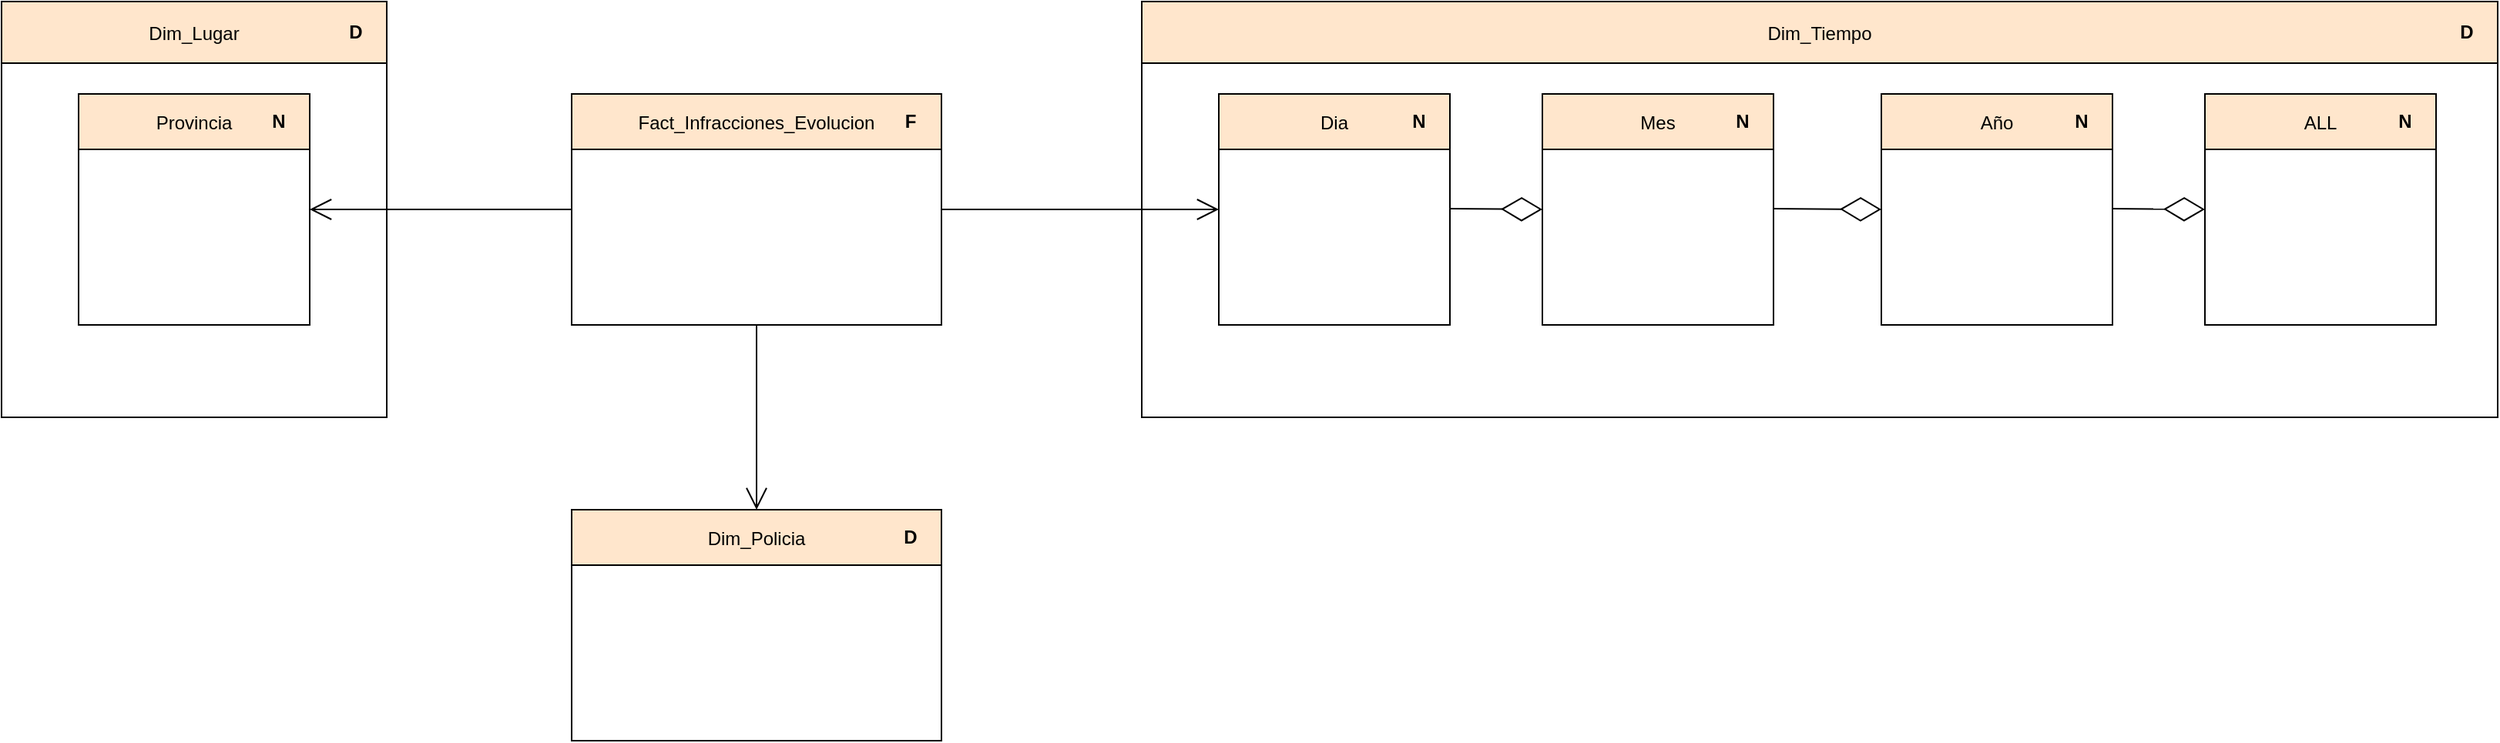 <mxfile version="14.5.8" type="device" pages="2"><diagram id="H6MYI0yBxrMWSZb5h5Yo" name="Page-1"><mxGraphModel dx="2858" dy="1189" grid="1" gridSize="10" guides="1" tooltips="1" connect="1" arrows="1" fold="1" page="1" pageScale="1" pageWidth="827" pageHeight="1169" math="0" shadow="0"><root><mxCell id="0"/><mxCell id="1" parent="0"/><mxCell id="MbLJfP6k3wmLxdEg1Fj_-20" value="" style="rounded=0;whiteSpace=wrap;html=1;" parent="1" vertex="1"><mxGeometry x="350" y="390" width="240" height="150" as="geometry"/></mxCell><mxCell id="MbLJfP6k3wmLxdEg1Fj_-22" value="Fact_Infracciones_Evolucion" style="text;align=center;fontStyle=0;verticalAlign=middle;spacingLeft=3;spacingRight=3;rotatable=0;points=[[0,0.5],[1,0.5]];portConstraint=eastwest;fillColor=#ffe6cc;strokeColor=#000000;" parent="1" vertex="1"><mxGeometry x="350" y="390" width="240" height="36" as="geometry"/></mxCell><mxCell id="MbLJfP6k3wmLxdEg1Fj_-24" value="F" style="text;html=1;strokeColor=none;fillColor=none;align=center;verticalAlign=middle;whiteSpace=wrap;rounded=0;fontStyle=1" parent="1" vertex="1"><mxGeometry x="550" y="398" width="40" height="20" as="geometry"/></mxCell><mxCell id="MbLJfP6k3wmLxdEg1Fj_-26" value="" style="rounded=0;whiteSpace=wrap;html=1;" parent="1" vertex="1"><mxGeometry x="720" y="330" width="880" height="270" as="geometry"/></mxCell><mxCell id="MbLJfP6k3wmLxdEg1Fj_-27" value="Dim_Tiempo" style="text;align=center;fontStyle=0;verticalAlign=middle;spacingLeft=3;spacingRight=3;rotatable=0;points=[[0,0.5],[1,0.5]];portConstraint=eastwest;labelBorderColor=none;fillColor=#ffe6cc;strokeColor=#000000;" parent="1" vertex="1"><mxGeometry x="720" y="330" width="880" height="40" as="geometry"/></mxCell><mxCell id="MbLJfP6k3wmLxdEg1Fj_-29" value="D" style="text;html=1;strokeColor=none;fillColor=none;align=center;verticalAlign=middle;whiteSpace=wrap;rounded=0;fontStyle=1" parent="1" vertex="1"><mxGeometry x="1560" y="340" width="40" height="20" as="geometry"/></mxCell><mxCell id="MbLJfP6k3wmLxdEg1Fj_-32" value="" style="rounded=0;whiteSpace=wrap;html=1;" parent="1" vertex="1"><mxGeometry x="770" y="390" width="150" height="150" as="geometry"/></mxCell><mxCell id="MbLJfP6k3wmLxdEg1Fj_-33" value="Dia" style="text;align=center;fontStyle=0;verticalAlign=middle;spacingLeft=3;spacingRight=3;rotatable=0;points=[[0,0.5],[1,0.5]];portConstraint=eastwest;fillColor=#ffe6cc;strokeColor=#000000;" parent="1" vertex="1"><mxGeometry x="770" y="390" width="150" height="36" as="geometry"/></mxCell><mxCell id="MbLJfP6k3wmLxdEg1Fj_-34" value="N" style="text;html=1;strokeColor=none;fillColor=none;align=center;verticalAlign=middle;whiteSpace=wrap;rounded=0;fontStyle=1" parent="1" vertex="1"><mxGeometry x="880" y="398" width="40" height="20" as="geometry"/></mxCell><mxCell id="MbLJfP6k3wmLxdEg1Fj_-35" value="" style="rounded=0;whiteSpace=wrap;html=1;" parent="1" vertex="1"><mxGeometry x="980" y="390" width="150" height="150" as="geometry"/></mxCell><mxCell id="MbLJfP6k3wmLxdEg1Fj_-36" value="Mes" style="text;align=center;fontStyle=0;verticalAlign=middle;spacingLeft=3;spacingRight=3;rotatable=0;points=[[0,0.5],[1,0.5]];portConstraint=eastwest;fillColor=#ffe6cc;strokeColor=#000000;" parent="1" vertex="1"><mxGeometry x="980" y="390" width="150" height="36" as="geometry"/></mxCell><mxCell id="MbLJfP6k3wmLxdEg1Fj_-37" value="N" style="text;html=1;strokeColor=none;fillColor=none;align=center;verticalAlign=middle;whiteSpace=wrap;rounded=0;fontStyle=1" parent="1" vertex="1"><mxGeometry x="1090" y="398" width="40" height="20" as="geometry"/></mxCell><mxCell id="MbLJfP6k3wmLxdEg1Fj_-38" value="" style="rounded=0;whiteSpace=wrap;html=1;" parent="1" vertex="1"><mxGeometry x="1200" y="390" width="150" height="150" as="geometry"/></mxCell><mxCell id="MbLJfP6k3wmLxdEg1Fj_-39" value="Año" style="text;align=center;fontStyle=0;verticalAlign=middle;spacingLeft=3;spacingRight=3;rotatable=0;points=[[0,0.5],[1,0.5]];portConstraint=eastwest;fillColor=#ffe6cc;strokeColor=#000000;" parent="1" vertex="1"><mxGeometry x="1200" y="390" width="150" height="36" as="geometry"/></mxCell><mxCell id="MbLJfP6k3wmLxdEg1Fj_-40" value="N" style="text;html=1;strokeColor=none;fillColor=none;align=center;verticalAlign=middle;whiteSpace=wrap;rounded=0;fontStyle=1" parent="1" vertex="1"><mxGeometry x="1310" y="398" width="40" height="20" as="geometry"/></mxCell><mxCell id="MbLJfP6k3wmLxdEg1Fj_-43" value="" style="endArrow=open;endFill=1;endSize=12;html=1;exitX=1;exitY=0.5;exitDx=0;exitDy=0;" parent="1" source="MbLJfP6k3wmLxdEg1Fj_-20" target="MbLJfP6k3wmLxdEg1Fj_-32" edge="1"><mxGeometry width="160" relative="1" as="geometry"><mxPoint x="810" y="360" as="sourcePoint"/><mxPoint x="970" y="360" as="targetPoint"/></mxGeometry></mxCell><mxCell id="MbLJfP6k3wmLxdEg1Fj_-44" value="" style="endArrow=diamondThin;endFill=0;endSize=24;html=1;entryX=0;entryY=0.5;entryDx=0;entryDy=0;" parent="1" target="MbLJfP6k3wmLxdEg1Fj_-35" edge="1"><mxGeometry width="160" relative="1" as="geometry"><mxPoint x="920" y="464.5" as="sourcePoint"/><mxPoint x="1080" y="464.5" as="targetPoint"/></mxGeometry></mxCell><mxCell id="MbLJfP6k3wmLxdEg1Fj_-45" value="" style="endArrow=diamondThin;endFill=0;endSize=24;html=1;entryX=0;entryY=0.5;entryDx=0;entryDy=0;" parent="1" target="MbLJfP6k3wmLxdEg1Fj_-38" edge="1"><mxGeometry width="160" relative="1" as="geometry"><mxPoint x="1130" y="464.5" as="sourcePoint"/><mxPoint x="1190" y="465" as="targetPoint"/></mxGeometry></mxCell><mxCell id="MbLJfP6k3wmLxdEg1Fj_-46" value="" style="rounded=0;whiteSpace=wrap;html=1;" parent="1" vertex="1"><mxGeometry x="1410" y="390" width="150" height="150" as="geometry"/></mxCell><mxCell id="MbLJfP6k3wmLxdEg1Fj_-47" value="ALL" style="text;align=center;fontStyle=0;verticalAlign=middle;spacingLeft=3;spacingRight=3;rotatable=0;points=[[0,0.5],[1,0.5]];portConstraint=eastwest;fillColor=#ffe6cc;strokeColor=#000000;" parent="1" vertex="1"><mxGeometry x="1410" y="390" width="150" height="36" as="geometry"/></mxCell><mxCell id="MbLJfP6k3wmLxdEg1Fj_-48" value="N" style="text;html=1;strokeColor=none;fillColor=none;align=center;verticalAlign=middle;whiteSpace=wrap;rounded=0;fontStyle=1" parent="1" vertex="1"><mxGeometry x="1520" y="398" width="40" height="20" as="geometry"/></mxCell><mxCell id="MbLJfP6k3wmLxdEg1Fj_-49" value="" style="endArrow=diamondThin;endFill=0;endSize=24;html=1;" parent="1" edge="1"><mxGeometry width="160" relative="1" as="geometry"><mxPoint x="1350" y="464.5" as="sourcePoint"/><mxPoint x="1410" y="465" as="targetPoint"/></mxGeometry></mxCell><mxCell id="MbLJfP6k3wmLxdEg1Fj_-50" value="" style="rounded=0;whiteSpace=wrap;html=1;" parent="1" vertex="1"><mxGeometry x="-20" y="330" width="250" height="270" as="geometry"/></mxCell><mxCell id="MbLJfP6k3wmLxdEg1Fj_-51" value="Dim_Lugar" style="text;align=center;fontStyle=0;verticalAlign=middle;spacingLeft=3;spacingRight=3;rotatable=0;points=[[0,0.5],[1,0.5]];portConstraint=eastwest;labelBorderColor=none;fillColor=#ffe6cc;strokeColor=#000000;" parent="1" vertex="1"><mxGeometry x="-20" y="330" width="250" height="40" as="geometry"/></mxCell><mxCell id="MbLJfP6k3wmLxdEg1Fj_-52" value="D" style="text;html=1;strokeColor=none;fillColor=none;align=center;verticalAlign=middle;whiteSpace=wrap;rounded=0;fontStyle=1" parent="1" vertex="1"><mxGeometry x="190" y="340" width="40" height="20" as="geometry"/></mxCell><mxCell id="MbLJfP6k3wmLxdEg1Fj_-53" value="" style="rounded=0;whiteSpace=wrap;html=1;" parent="1" vertex="1"><mxGeometry x="30" y="390" width="150" height="150" as="geometry"/></mxCell><mxCell id="MbLJfP6k3wmLxdEg1Fj_-54" value="Provincia" style="text;align=center;fontStyle=0;verticalAlign=middle;spacingLeft=3;spacingRight=3;rotatable=0;points=[[0,0.5],[1,0.5]];portConstraint=eastwest;fillColor=#ffe6cc;strokeColor=#000000;" parent="1" vertex="1"><mxGeometry x="30" y="390" width="150" height="36" as="geometry"/></mxCell><mxCell id="MbLJfP6k3wmLxdEg1Fj_-55" value="N" style="text;html=1;strokeColor=none;fillColor=none;align=center;verticalAlign=middle;whiteSpace=wrap;rounded=0;fontStyle=1" parent="1" vertex="1"><mxGeometry x="140" y="398" width="40" height="20" as="geometry"/></mxCell><mxCell id="MbLJfP6k3wmLxdEg1Fj_-69" value="" style="rounded=0;whiteSpace=wrap;html=1;" parent="1" vertex="1"><mxGeometry x="350" y="660" width="240" height="150" as="geometry"/></mxCell><mxCell id="MbLJfP6k3wmLxdEg1Fj_-70" value="Dim_Policia" style="text;align=center;fontStyle=0;verticalAlign=middle;spacingLeft=3;spacingRight=3;rotatable=0;points=[[0,0.5],[1,0.5]];portConstraint=eastwest;fillColor=#ffe6cc;strokeColor=#000000;" parent="1" vertex="1"><mxGeometry x="350" y="660" width="240" height="36" as="geometry"/></mxCell><mxCell id="MbLJfP6k3wmLxdEg1Fj_-71" value="D" style="text;html=1;strokeColor=none;fillColor=none;align=center;verticalAlign=middle;whiteSpace=wrap;rounded=0;fontStyle=1" parent="1" vertex="1"><mxGeometry x="550" y="668" width="40" height="20" as="geometry"/></mxCell><mxCell id="oJLfiNiN9EqIew0qQGQB-7" value="" style="endArrow=open;endFill=1;endSize=12;html=1;exitX=0;exitY=0.5;exitDx=0;exitDy=0;entryX=1;entryY=0.5;entryDx=0;entryDy=0;" edge="1" parent="1" source="MbLJfP6k3wmLxdEg1Fj_-20" target="MbLJfP6k3wmLxdEg1Fj_-53"><mxGeometry width="160" relative="1" as="geometry"><mxPoint x="350" y="510" as="sourcePoint"/><mxPoint x="510" y="510" as="targetPoint"/></mxGeometry></mxCell><mxCell id="oJLfiNiN9EqIew0qQGQB-8" value="" style="endArrow=open;endFill=1;endSize=12;html=1;exitX=0.5;exitY=1;exitDx=0;exitDy=0;" edge="1" parent="1" source="MbLJfP6k3wmLxdEg1Fj_-20" target="MbLJfP6k3wmLxdEg1Fj_-70"><mxGeometry width="160" relative="1" as="geometry"><mxPoint x="360" y="475" as="sourcePoint"/><mxPoint x="190" y="475" as="targetPoint"/></mxGeometry></mxCell></root></mxGraphModel></diagram><diagram id="rFkBjD-T58jeYRWj2Yai" name="Page-2"><mxGraphModel dx="2249" dy="832" grid="1" gridSize="10" guides="1" tooltips="1" connect="1" arrows="1" fold="1" page="1" pageScale="1" pageWidth="827" pageHeight="1169" math="0" shadow="0"><root><mxCell id="XXpXyn5s5XiDhjdB90_h-0"/><mxCell id="XXpXyn5s5XiDhjdB90_h-1" parent="XXpXyn5s5XiDhjdB90_h-0"/><mxCell id="XXpXyn5s5XiDhjdB90_h-2" value="" style="rounded=0;whiteSpace=wrap;html=1;" vertex="1" parent="XXpXyn5s5XiDhjdB90_h-1"><mxGeometry x="350" y="275" width="240" height="380" as="geometry"/></mxCell><mxCell id="XXpXyn5s5XiDhjdB90_h-3" value="Fact_Infracciones_Evolucion" style="text;align=center;fontStyle=0;verticalAlign=middle;spacingLeft=3;spacingRight=3;rotatable=0;points=[[0,0.5],[1,0.5]];portConstraint=eastwest;fillColor=#ffe6cc;strokeColor=#000000;" vertex="1" parent="XXpXyn5s5XiDhjdB90_h-1"><mxGeometry x="350" y="275" width="240" height="36" as="geometry"/></mxCell><mxCell id="XXpXyn5s5XiDhjdB90_h-4" value="F" style="text;html=1;strokeColor=none;fillColor=none;align=center;verticalAlign=middle;whiteSpace=wrap;rounded=0;fontStyle=1" vertex="1" parent="XXpXyn5s5XiDhjdB90_h-1"><mxGeometry x="550" y="283" width="40" height="20" as="geometry"/></mxCell><mxCell id="XXpXyn5s5XiDhjdB90_h-5" value="" style="rounded=0;whiteSpace=wrap;html=1;" vertex="1" parent="XXpXyn5s5XiDhjdB90_h-1"><mxGeometry x="720" y="330" width="880" height="270" as="geometry"/></mxCell><mxCell id="XXpXyn5s5XiDhjdB90_h-6" value="Dim_Tiempo" style="text;align=center;fontStyle=0;verticalAlign=middle;spacingLeft=3;spacingRight=3;rotatable=0;points=[[0,0.5],[1,0.5]];portConstraint=eastwest;labelBorderColor=none;fillColor=#ffe6cc;strokeColor=#000000;" vertex="1" parent="XXpXyn5s5XiDhjdB90_h-1"><mxGeometry x="720" y="330" width="880" height="40" as="geometry"/></mxCell><mxCell id="XXpXyn5s5XiDhjdB90_h-7" value="D" style="text;html=1;strokeColor=none;fillColor=none;align=center;verticalAlign=middle;whiteSpace=wrap;rounded=0;fontStyle=1" vertex="1" parent="XXpXyn5s5XiDhjdB90_h-1"><mxGeometry x="1560" y="340" width="40" height="20" as="geometry"/></mxCell><mxCell id="XXpXyn5s5XiDhjdB90_h-8" value="" style="rounded=0;whiteSpace=wrap;html=1;" vertex="1" parent="XXpXyn5s5XiDhjdB90_h-1"><mxGeometry x="770" y="390" width="150" height="150" as="geometry"/></mxCell><mxCell id="XXpXyn5s5XiDhjdB90_h-9" value="Dia" style="text;align=center;fontStyle=0;verticalAlign=middle;spacingLeft=3;spacingRight=3;rotatable=0;points=[[0,0.5],[1,0.5]];portConstraint=eastwest;fillColor=#ffe6cc;strokeColor=#000000;" vertex="1" parent="XXpXyn5s5XiDhjdB90_h-1"><mxGeometry x="770" y="390" width="150" height="36" as="geometry"/></mxCell><mxCell id="XXpXyn5s5XiDhjdB90_h-10" value="N" style="text;html=1;strokeColor=none;fillColor=none;align=center;verticalAlign=middle;whiteSpace=wrap;rounded=0;fontStyle=1" vertex="1" parent="XXpXyn5s5XiDhjdB90_h-1"><mxGeometry x="880" y="398" width="40" height="20" as="geometry"/></mxCell><mxCell id="XXpXyn5s5XiDhjdB90_h-11" value="" style="rounded=0;whiteSpace=wrap;html=1;" vertex="1" parent="XXpXyn5s5XiDhjdB90_h-1"><mxGeometry x="980" y="390" width="150" height="150" as="geometry"/></mxCell><mxCell id="XXpXyn5s5XiDhjdB90_h-12" value="Mes" style="text;align=center;fontStyle=0;verticalAlign=middle;spacingLeft=3;spacingRight=3;rotatable=0;points=[[0,0.5],[1,0.5]];portConstraint=eastwest;fillColor=#ffe6cc;strokeColor=#000000;" vertex="1" parent="XXpXyn5s5XiDhjdB90_h-1"><mxGeometry x="980" y="390" width="150" height="36" as="geometry"/></mxCell><mxCell id="XXpXyn5s5XiDhjdB90_h-13" value="N" style="text;html=1;strokeColor=none;fillColor=none;align=center;verticalAlign=middle;whiteSpace=wrap;rounded=0;fontStyle=1" vertex="1" parent="XXpXyn5s5XiDhjdB90_h-1"><mxGeometry x="1090" y="398" width="40" height="20" as="geometry"/></mxCell><mxCell id="XXpXyn5s5XiDhjdB90_h-14" value="" style="rounded=0;whiteSpace=wrap;html=1;" vertex="1" parent="XXpXyn5s5XiDhjdB90_h-1"><mxGeometry x="1200" y="390" width="150" height="150" as="geometry"/></mxCell><mxCell id="XXpXyn5s5XiDhjdB90_h-15" value="Año" style="text;align=center;fontStyle=0;verticalAlign=middle;spacingLeft=3;spacingRight=3;rotatable=0;points=[[0,0.5],[1,0.5]];portConstraint=eastwest;fillColor=#ffe6cc;strokeColor=#000000;" vertex="1" parent="XXpXyn5s5XiDhjdB90_h-1"><mxGeometry x="1200" y="390" width="150" height="36" as="geometry"/></mxCell><mxCell id="XXpXyn5s5XiDhjdB90_h-16" value="N" style="text;html=1;strokeColor=none;fillColor=none;align=center;verticalAlign=middle;whiteSpace=wrap;rounded=0;fontStyle=1" vertex="1" parent="XXpXyn5s5XiDhjdB90_h-1"><mxGeometry x="1310" y="398" width="40" height="20" as="geometry"/></mxCell><mxCell id="XXpXyn5s5XiDhjdB90_h-17" value="" style="endArrow=open;endFill=1;endSize=12;html=1;exitX=1;exitY=0.5;exitDx=0;exitDy=0;" edge="1" parent="XXpXyn5s5XiDhjdB90_h-1" source="XXpXyn5s5XiDhjdB90_h-2" target="XXpXyn5s5XiDhjdB90_h-8"><mxGeometry width="160" relative="1" as="geometry"><mxPoint x="810" y="360" as="sourcePoint"/><mxPoint x="970" y="360" as="targetPoint"/></mxGeometry></mxCell><mxCell id="XXpXyn5s5XiDhjdB90_h-18" value="" style="endArrow=diamondThin;endFill=0;endSize=24;html=1;entryX=0;entryY=0.5;entryDx=0;entryDy=0;" edge="1" parent="XXpXyn5s5XiDhjdB90_h-1" target="XXpXyn5s5XiDhjdB90_h-11"><mxGeometry width="160" relative="1" as="geometry"><mxPoint x="920" y="464.5" as="sourcePoint"/><mxPoint x="1080" y="464.5" as="targetPoint"/></mxGeometry></mxCell><mxCell id="XXpXyn5s5XiDhjdB90_h-19" value="" style="endArrow=diamondThin;endFill=0;endSize=24;html=1;entryX=0;entryY=0.5;entryDx=0;entryDy=0;" edge="1" parent="XXpXyn5s5XiDhjdB90_h-1" target="XXpXyn5s5XiDhjdB90_h-14"><mxGeometry width="160" relative="1" as="geometry"><mxPoint x="1130" y="464.5" as="sourcePoint"/><mxPoint x="1190" y="465" as="targetPoint"/></mxGeometry></mxCell><mxCell id="XXpXyn5s5XiDhjdB90_h-20" value="" style="rounded=0;whiteSpace=wrap;html=1;" vertex="1" parent="XXpXyn5s5XiDhjdB90_h-1"><mxGeometry x="1410" y="390" width="150" height="150" as="geometry"/></mxCell><mxCell id="XXpXyn5s5XiDhjdB90_h-21" value="ALL" style="text;align=center;fontStyle=0;verticalAlign=middle;spacingLeft=3;spacingRight=3;rotatable=0;points=[[0,0.5],[1,0.5]];portConstraint=eastwest;fillColor=#ffe6cc;strokeColor=#000000;" vertex="1" parent="XXpXyn5s5XiDhjdB90_h-1"><mxGeometry x="1410" y="390" width="150" height="36" as="geometry"/></mxCell><mxCell id="XXpXyn5s5XiDhjdB90_h-22" value="N" style="text;html=1;strokeColor=none;fillColor=none;align=center;verticalAlign=middle;whiteSpace=wrap;rounded=0;fontStyle=1" vertex="1" parent="XXpXyn5s5XiDhjdB90_h-1"><mxGeometry x="1520" y="398" width="40" height="20" as="geometry"/></mxCell><mxCell id="XXpXyn5s5XiDhjdB90_h-23" value="" style="endArrow=diamondThin;endFill=0;endSize=24;html=1;" edge="1" parent="XXpXyn5s5XiDhjdB90_h-1"><mxGeometry width="160" relative="1" as="geometry"><mxPoint x="1350" y="464.5" as="sourcePoint"/><mxPoint x="1410" y="465" as="targetPoint"/></mxGeometry></mxCell><mxCell id="XXpXyn5s5XiDhjdB90_h-24" value="" style="rounded=0;whiteSpace=wrap;html=1;" vertex="1" parent="XXpXyn5s5XiDhjdB90_h-1"><mxGeometry x="-20" y="330" width="250" height="270" as="geometry"/></mxCell><mxCell id="XXpXyn5s5XiDhjdB90_h-25" value="Dim_Lugar" style="text;align=center;fontStyle=0;verticalAlign=middle;spacingLeft=3;spacingRight=3;rotatable=0;points=[[0,0.5],[1,0.5]];portConstraint=eastwest;labelBorderColor=none;fillColor=#ffe6cc;strokeColor=#000000;" vertex="1" parent="XXpXyn5s5XiDhjdB90_h-1"><mxGeometry x="-20" y="330" width="250" height="40" as="geometry"/></mxCell><mxCell id="XXpXyn5s5XiDhjdB90_h-26" value="D" style="text;html=1;strokeColor=none;fillColor=none;align=center;verticalAlign=middle;whiteSpace=wrap;rounded=0;fontStyle=1" vertex="1" parent="XXpXyn5s5XiDhjdB90_h-1"><mxGeometry x="190" y="340" width="40" height="20" as="geometry"/></mxCell><mxCell id="XXpXyn5s5XiDhjdB90_h-27" value="" style="rounded=0;whiteSpace=wrap;html=1;" vertex="1" parent="XXpXyn5s5XiDhjdB90_h-1"><mxGeometry x="30" y="390" width="150" height="150" as="geometry"/></mxCell><mxCell id="XXpXyn5s5XiDhjdB90_h-28" value="Provincia" style="text;align=center;fontStyle=0;verticalAlign=middle;spacingLeft=3;spacingRight=3;rotatable=0;points=[[0,0.5],[1,0.5]];portConstraint=eastwest;fillColor=#ffe6cc;strokeColor=#000000;" vertex="1" parent="XXpXyn5s5XiDhjdB90_h-1"><mxGeometry x="30" y="390" width="150" height="36" as="geometry"/></mxCell><mxCell id="XXpXyn5s5XiDhjdB90_h-29" value="N" style="text;html=1;strokeColor=none;fillColor=none;align=center;verticalAlign=middle;whiteSpace=wrap;rounded=0;fontStyle=1" vertex="1" parent="XXpXyn5s5XiDhjdB90_h-1"><mxGeometry x="140" y="398" width="40" height="20" as="geometry"/></mxCell><mxCell id="XXpXyn5s5XiDhjdB90_h-30" value="" style="rounded=0;whiteSpace=wrap;html=1;" vertex="1" parent="XXpXyn5s5XiDhjdB90_h-1"><mxGeometry x="350" y="840" width="240" height="150" as="geometry"/></mxCell><mxCell id="XXpXyn5s5XiDhjdB90_h-31" value="Dim_Policia" style="text;align=center;fontStyle=0;verticalAlign=middle;spacingLeft=3;spacingRight=3;rotatable=0;points=[[0,0.5],[1,0.5]];portConstraint=eastwest;fillColor=#ffe6cc;strokeColor=#000000;" vertex="1" parent="XXpXyn5s5XiDhjdB90_h-1"><mxGeometry x="350" y="840" width="240" height="36" as="geometry"/></mxCell><mxCell id="XXpXyn5s5XiDhjdB90_h-32" value="D" style="text;html=1;strokeColor=none;fillColor=none;align=center;verticalAlign=middle;whiteSpace=wrap;rounded=0;fontStyle=1" vertex="1" parent="XXpXyn5s5XiDhjdB90_h-1"><mxGeometry x="550" y="848" width="40" height="20" as="geometry"/></mxCell><mxCell id="XXpXyn5s5XiDhjdB90_h-33" value="" style="endArrow=open;endFill=1;endSize=12;html=1;exitX=0;exitY=0.5;exitDx=0;exitDy=0;entryX=1;entryY=0.5;entryDx=0;entryDy=0;" edge="1" parent="XXpXyn5s5XiDhjdB90_h-1" source="XXpXyn5s5XiDhjdB90_h-2" target="XXpXyn5s5XiDhjdB90_h-27"><mxGeometry width="160" relative="1" as="geometry"><mxPoint x="350" y="510" as="sourcePoint"/><mxPoint x="510" y="510" as="targetPoint"/></mxGeometry></mxCell><mxCell id="XXpXyn5s5XiDhjdB90_h-34" value="" style="endArrow=open;endFill=1;endSize=12;html=1;exitX=0.5;exitY=1;exitDx=0;exitDy=0;" edge="1" parent="XXpXyn5s5XiDhjdB90_h-1" source="XXpXyn5s5XiDhjdB90_h-2" target="XXpXyn5s5XiDhjdB90_h-31"><mxGeometry width="160" relative="1" as="geometry"><mxPoint x="360" y="475" as="sourcePoint"/><mxPoint x="190" y="475" as="targetPoint"/></mxGeometry></mxCell><mxCell id="XXpXyn5s5XiDhjdB90_h-35" value="+ N_Identificados: Number" style="text;fillColor=none;align=left;verticalAlign=top;spacingLeft=4;spacingRight=4;overflow=hidden;rotatable=0;points=[[0,0.5],[1,0.5]];portConstraint=eastwest;" vertex="1" parent="XXpXyn5s5XiDhjdB90_h-1"><mxGeometry x="350" y="315" width="240" height="26" as="geometry"/></mxCell><mxCell id="XXpXyn5s5XiDhjdB90_h-36" value="+ N_Detenidos: Number" style="text;fillColor=none;align=left;verticalAlign=top;spacingLeft=4;spacingRight=4;overflow=hidden;rotatable=0;points=[[0,0.5],[1,0.5]];portConstraint=eastwest;" vertex="1" parent="XXpXyn5s5XiDhjdB90_h-1"><mxGeometry x="350" y="340" width="240" height="26" as="geometry"/></mxCell><mxCell id="XXpXyn5s5XiDhjdB90_h-37" value="+ N_Denuncias: Number" style="text;strokeColor=none;fillColor=none;align=left;verticalAlign=top;spacingLeft=4;spacingRight=4;overflow=hidden;rotatable=0;points=[[0,0.5],[1,0.5]];portConstraint=eastwest;" vertex="1" parent="XXpXyn5s5XiDhjdB90_h-1"><mxGeometry x="350" y="364" width="240" height="26" as="geometry"/></mxCell><mxCell id="XXpXyn5s5XiDhjdB90_h-38" value="+ N_Vehiculos: Number" style="text;strokeColor=none;fillColor=none;align=left;verticalAlign=top;spacingLeft=4;spacingRight=4;overflow=hidden;rotatable=0;points=[[0,0.5],[1,0.5]];portConstraint=eastwest;" vertex="1" parent="XXpXyn5s5XiDhjdB90_h-1"><mxGeometry x="350" y="390" width="240" height="26" as="geometry"/></mxCell><mxCell id="XXpXyn5s5XiDhjdB90_h-40" value="+ suma / N_Suma_Identificados: Number" style="text;fillColor=none;align=left;verticalAlign=top;spacingLeft=4;spacingRight=4;overflow=hidden;rotatable=0;points=[[0,0.5],[1,0.5]];portConstraint=eastwest;" vertex="1" parent="XXpXyn5s5XiDhjdB90_h-1"><mxGeometry x="350" y="414.5" width="240" height="26" as="geometry"/></mxCell><mxCell id="XXpXyn5s5XiDhjdB90_h-41" value="+ suma / N_Suma_Detenidos: Number" style="text;fillColor=none;align=left;verticalAlign=top;spacingLeft=4;spacingRight=4;overflow=hidden;rotatable=0;points=[[0,0.5],[1,0.5]];portConstraint=eastwest;" vertex="1" parent="XXpXyn5s5XiDhjdB90_h-1"><mxGeometry x="350" y="439.5" width="240" height="26" as="geometry"/></mxCell><mxCell id="XXpXyn5s5XiDhjdB90_h-42" value="+ suma / N_Suma_Denuncias: Number" style="text;strokeColor=none;fillColor=none;align=left;verticalAlign=top;spacingLeft=4;spacingRight=4;overflow=hidden;rotatable=0;points=[[0,0.5],[1,0.5]];portConstraint=eastwest;" vertex="1" parent="XXpXyn5s5XiDhjdB90_h-1"><mxGeometry x="350" y="463.5" width="240" height="26" as="geometry"/></mxCell><mxCell id="XXpXyn5s5XiDhjdB90_h-43" value="+ suma / N_Suma_Vehiculos: Number" style="text;strokeColor=none;fillColor=none;align=left;verticalAlign=top;spacingLeft=4;spacingRight=4;overflow=hidden;rotatable=0;points=[[0,0.5],[1,0.5]];portConstraint=eastwest;" vertex="1" parent="XXpXyn5s5XiDhjdB90_h-1"><mxGeometry x="350" y="489.5" width="240" height="26" as="geometry"/></mxCell><mxCell id="XXpXyn5s5XiDhjdB90_h-44" value="+ S_Provincia: String" style="text;strokeColor=none;fillColor=none;align=left;verticalAlign=top;spacingLeft=4;spacingRight=4;overflow=hidden;rotatable=0;points=[[0,0.5],[1,0.5]];portConstraint=eastwest;" vertex="1" parent="XXpXyn5s5XiDhjdB90_h-1"><mxGeometry x="30" y="426" width="150" height="26" as="geometry"/></mxCell><mxCell id="XXpXyn5s5XiDhjdB90_h-45" value="+ S_TipoPolicia: String" style="text;strokeColor=none;fillColor=none;align=left;verticalAlign=top;spacingLeft=4;spacingRight=4;overflow=hidden;rotatable=0;points=[[0,0.5],[1,0.5]];portConstraint=eastwest;" vertex="1" parent="XXpXyn5s5XiDhjdB90_h-1"><mxGeometry x="350" y="876" width="240" height="26" as="geometry"/></mxCell><mxCell id="XXpXyn5s5XiDhjdB90_h-46" value="+ D_DiaMesAño: Date" style="text;strokeColor=none;fillColor=none;align=left;verticalAlign=top;spacingLeft=4;spacingRight=4;overflow=hidden;rotatable=0;points=[[0,0.5],[1,0.5]];portConstraint=eastwest;" vertex="1" parent="XXpXyn5s5XiDhjdB90_h-1"><mxGeometry x="770" y="426" width="150" height="26" as="geometry"/></mxCell><mxCell id="XXpXyn5s5XiDhjdB90_h-47" value="+ N_Dia: Number" style="text;strokeColor=none;fillColor=none;align=left;verticalAlign=top;spacingLeft=4;spacingRight=4;overflow=hidden;rotatable=0;points=[[0,0.5],[1,0.5]];portConstraint=eastwest;" vertex="1" parent="XXpXyn5s5XiDhjdB90_h-1"><mxGeometry x="770" y="450" width="150" height="26" as="geometry"/></mxCell><mxCell id="XXpXyn5s5XiDhjdB90_h-48" value="+ S_MesAño: String" style="text;strokeColor=none;fillColor=none;align=left;verticalAlign=top;spacingLeft=4;spacingRight=4;overflow=hidden;rotatable=0;points=[[0,0.5],[1,0.5]];portConstraint=eastwest;" vertex="1" parent="XXpXyn5s5XiDhjdB90_h-1"><mxGeometry x="980" y="427.5" width="150" height="26" as="geometry"/></mxCell><mxCell id="XXpXyn5s5XiDhjdB90_h-49" value="+ N_Mes: Number" style="text;strokeColor=none;fillColor=none;align=left;verticalAlign=top;spacingLeft=4;spacingRight=4;overflow=hidden;rotatable=0;points=[[0,0.5],[1,0.5]];portConstraint=eastwest;" vertex="1" parent="XXpXyn5s5XiDhjdB90_h-1"><mxGeometry x="980" y="451.5" width="150" height="26" as="geometry"/></mxCell><mxCell id="XXpXyn5s5XiDhjdB90_h-50" value="+ N_Año: Number" style="text;strokeColor=none;fillColor=none;align=left;verticalAlign=top;spacingLeft=4;spacingRight=4;overflow=hidden;rotatable=0;points=[[0,0.5],[1,0.5]];portConstraint=eastwest;" vertex="1" parent="XXpXyn5s5XiDhjdB90_h-1"><mxGeometry x="1200" y="427.5" width="150" height="26" as="geometry"/></mxCell></root></mxGraphModel></diagram></mxfile>